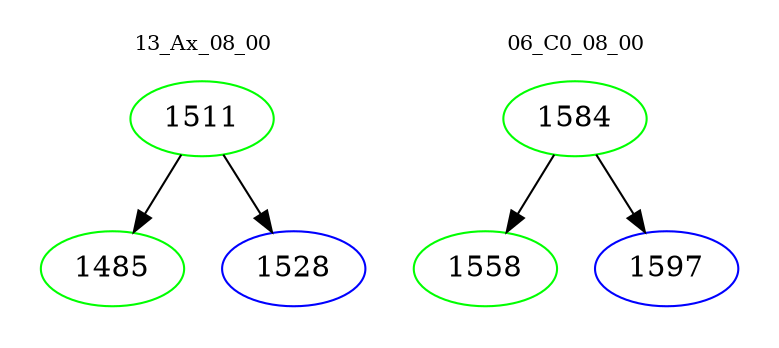 digraph{
subgraph cluster_0 {
color = white
label = "13_Ax_08_00";
fontsize=10;
T0_1511 [label="1511", color="green"]
T0_1511 -> T0_1485 [color="black"]
T0_1485 [label="1485", color="green"]
T0_1511 -> T0_1528 [color="black"]
T0_1528 [label="1528", color="blue"]
}
subgraph cluster_1 {
color = white
label = "06_C0_08_00";
fontsize=10;
T1_1584 [label="1584", color="green"]
T1_1584 -> T1_1558 [color="black"]
T1_1558 [label="1558", color="green"]
T1_1584 -> T1_1597 [color="black"]
T1_1597 [label="1597", color="blue"]
}
}
